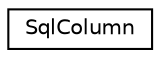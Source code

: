 digraph "Graphical Class Hierarchy"
{
 // LATEX_PDF_SIZE
  edge [fontname="Helvetica",fontsize="10",labelfontname="Helvetica",labelfontsize="10"];
  node [fontname="Helvetica",fontsize="10",shape=record];
  rankdir="LR";
  Node0 [label="SqlColumn",height=0.2,width=0.4,color="black", fillcolor="white", style="filled",URL="$structSqlColumn.html",tooltip=" "];
}
